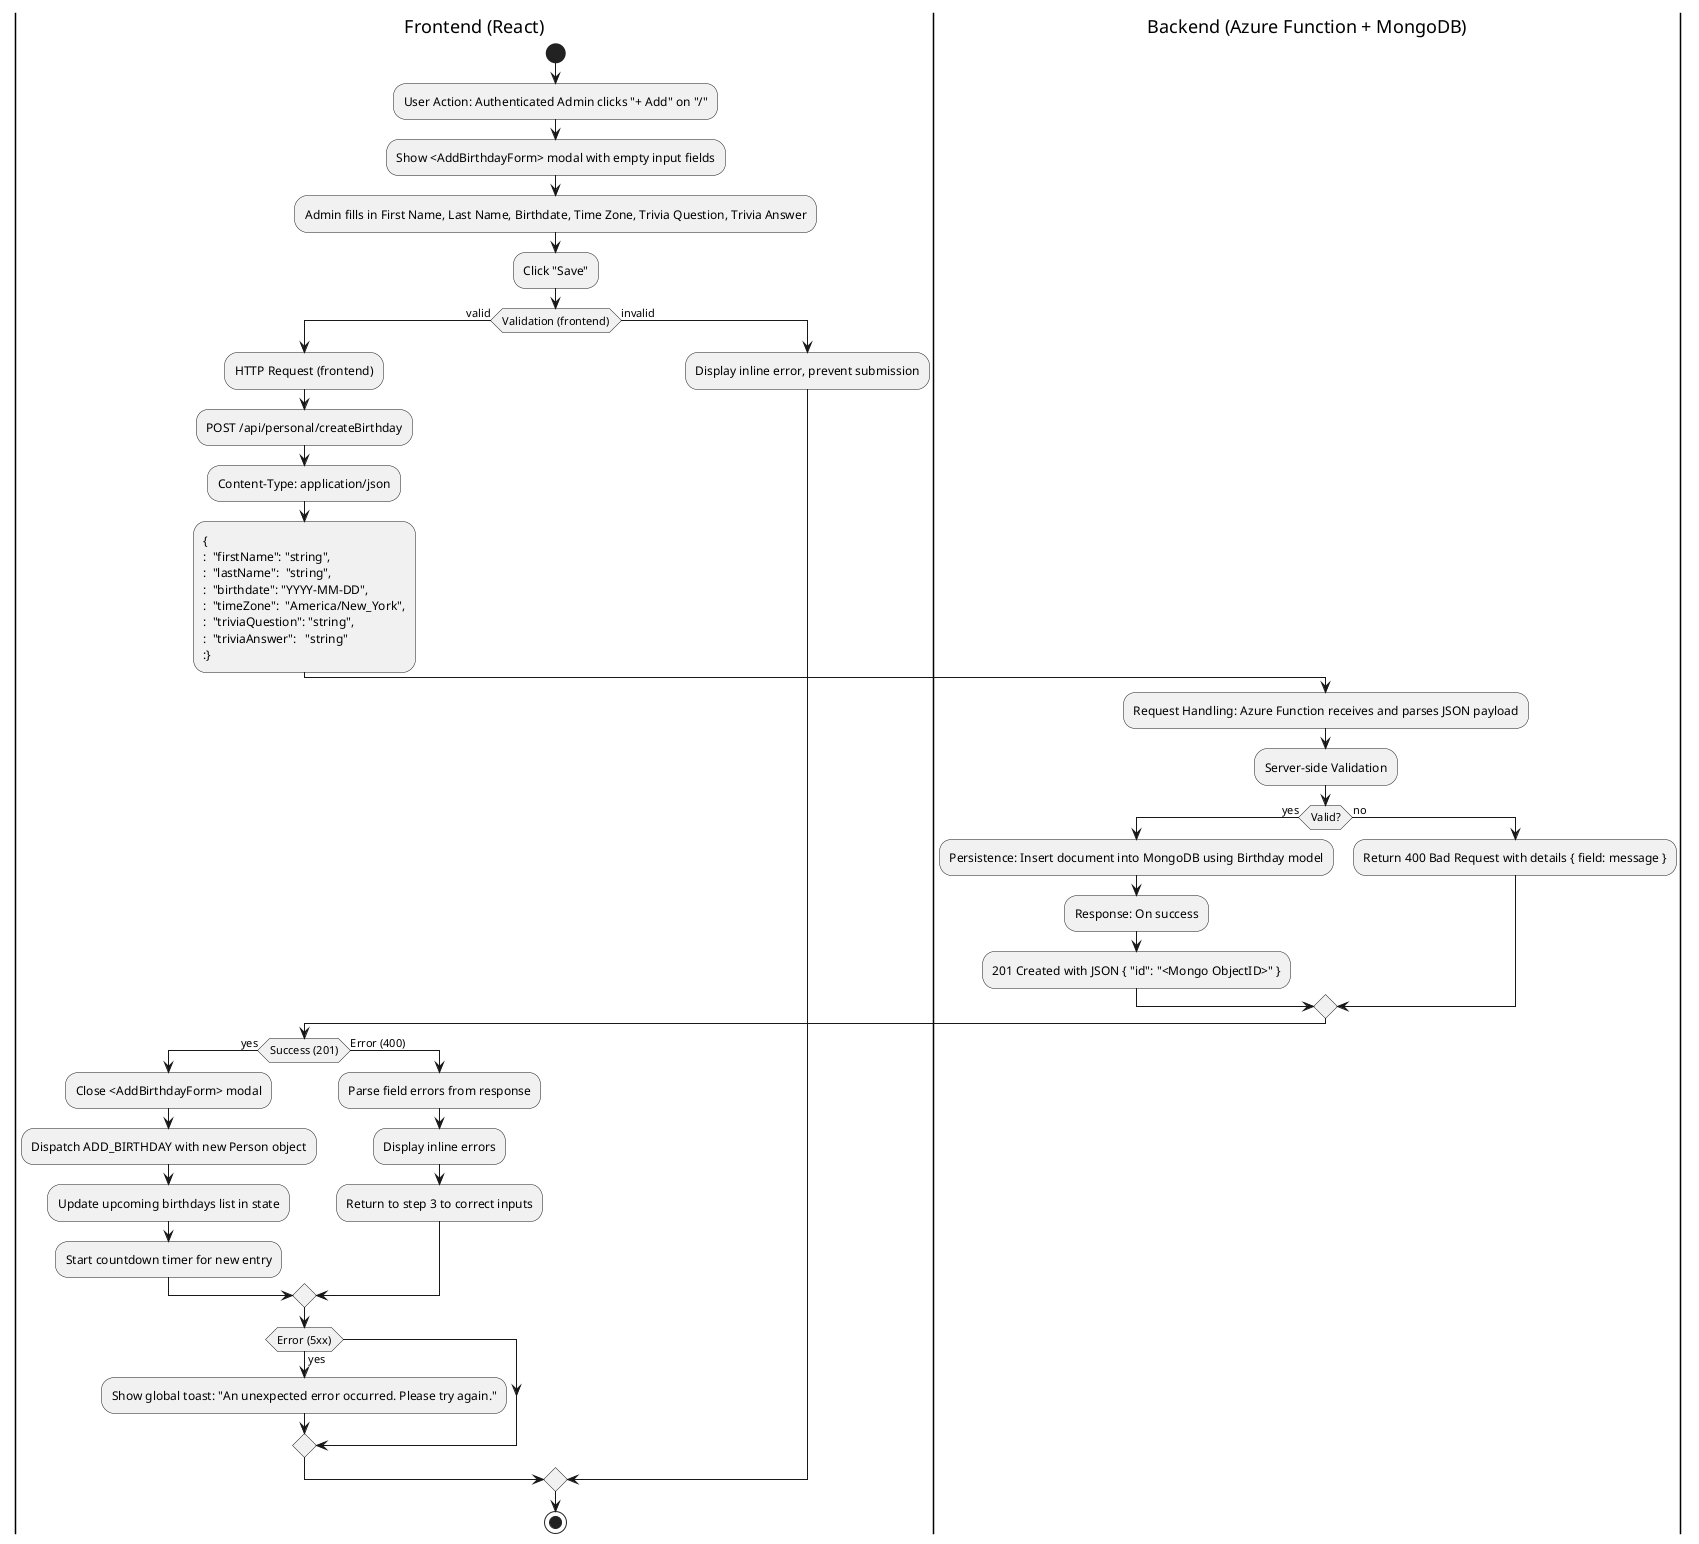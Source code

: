 ```puml
@startuml

|Frontend (React)|
start
:User Action: Authenticated Admin clicks "+ Add" on "/";
:Show <AddBirthdayForm> modal with empty input fields;
:Admin fills in First Name, Last Name, Birthdate, Time Zone, Trivia Question, Trivia Answer;
:Click "Save";

if (Validation (frontend)) then (valid)
    :HTTP Request (frontend);
    :POST /api/personal/createBirthday;
    :Content-Type: application/json;
    :{
    :  "firstName": "string",
    :  "lastName":  "string",
    :  "birthdate": "YYYY-MM-DD",
    :  "timeZone":  "America/New_York",
    :  "triviaQuestion": "string",
    :  "triviaAnswer":   "string"
    :};

    |Backend (Azure Function + MongoDB)|
    :Request Handling: Azure Function receives and parses JSON payload;
    :Server-side Validation;
    if (Valid?) then (yes)
        :Persistence: Insert document into MongoDB using Birthday model;
        :Response: On success;
        :201 Created with JSON { "id": "<Mongo ObjectID>" };
    else (no)
        :Return 400 Bad Request with details { field: message };
    endif

    |Frontend (React)|
    if (Success (201)) then (yes)
        :Close <AddBirthdayForm> modal;
        :Dispatch ADD_BIRTHDAY with new Person object;
        :Update upcoming birthdays list in state;
        :Start countdown timer for new entry;
    else (Error (400))
        :Parse field errors from response;
        :Display inline errors;
        :Return to step 3 to correct inputs;
    endif

    if (Error (5xx)) then (yes)
        :Show global toast: "An unexpected error occurred. Please try again.";
    endif

else (invalid)
    :Display inline error, prevent submission;
endif

stop
@enduml
```